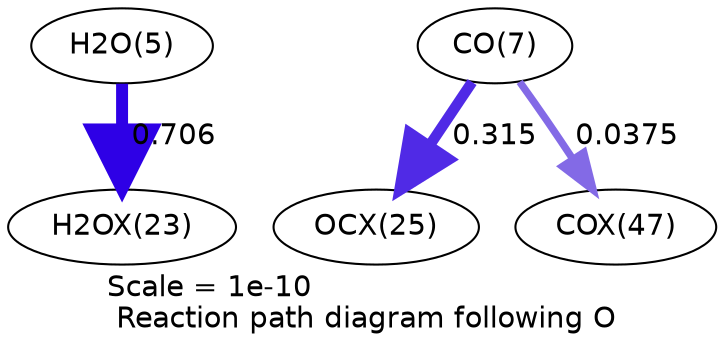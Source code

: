 digraph reaction_paths {
center=1;
s7 -> s107[fontname="Helvetica", penwidth=5.74, arrowsize=2.87, color="0.7, 1.21, 0.9"
, label=" 0.706"];
s9 -> s109[fontname="Helvetica", penwidth=5.13, arrowsize=2.56, color="0.7, 0.815, 0.9"
, label=" 0.315"];
s9 -> s115[fontname="Helvetica", penwidth=3.52, arrowsize=1.76, color="0.7, 0.538, 0.9"
, label=" 0.0375"];
s7 [ fontname="Helvetica", label="H2O(5)"];
s9 [ fontname="Helvetica", label="CO(7)"];
s107 [ fontname="Helvetica", label="H2OX(23)"];
s109 [ fontname="Helvetica", label="OCX(25)"];
s115 [ fontname="Helvetica", label="COX(47)"];
 label = "Scale = 1e-10\l Reaction path diagram following O";
 fontname = "Helvetica";
}
